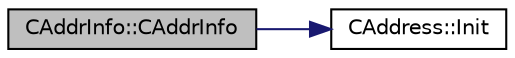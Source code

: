 digraph "CAddrInfo::CAddrInfo"
{
  edge [fontname="Helvetica",fontsize="10",labelfontname="Helvetica",labelfontsize="10"];
  node [fontname="Helvetica",fontsize="10",shape=record];
  rankdir="LR";
  Node0 [label="CAddrInfo::CAddrInfo",height=0.2,width=0.4,color="black", fillcolor="grey75", style="filled", fontcolor="black"];
  Node0 -> Node1 [color="midnightblue",fontsize="10",style="solid",fontname="Helvetica"];
  Node1 [label="CAddress::Init",height=0.2,width=0.4,color="black", fillcolor="white", style="filled",URL="$d1/d6c/class_c_address.html#ac060c84dcf47b8ccfae0142c9b29a243"];
}
